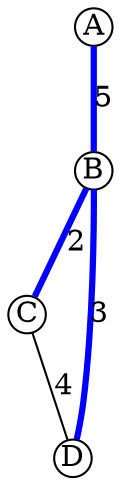 graph DemoSmall {
      node [height=0.25,width=0.25,fixedsize=true]
      A -- B [label="5", penwidth=3, color="blue"]
      B -- C [label="2", penwidth=3, color="blue"]
      B -- D [label="3", penwidth=3, color="blue"]
      C -- D [label="4"]
}
